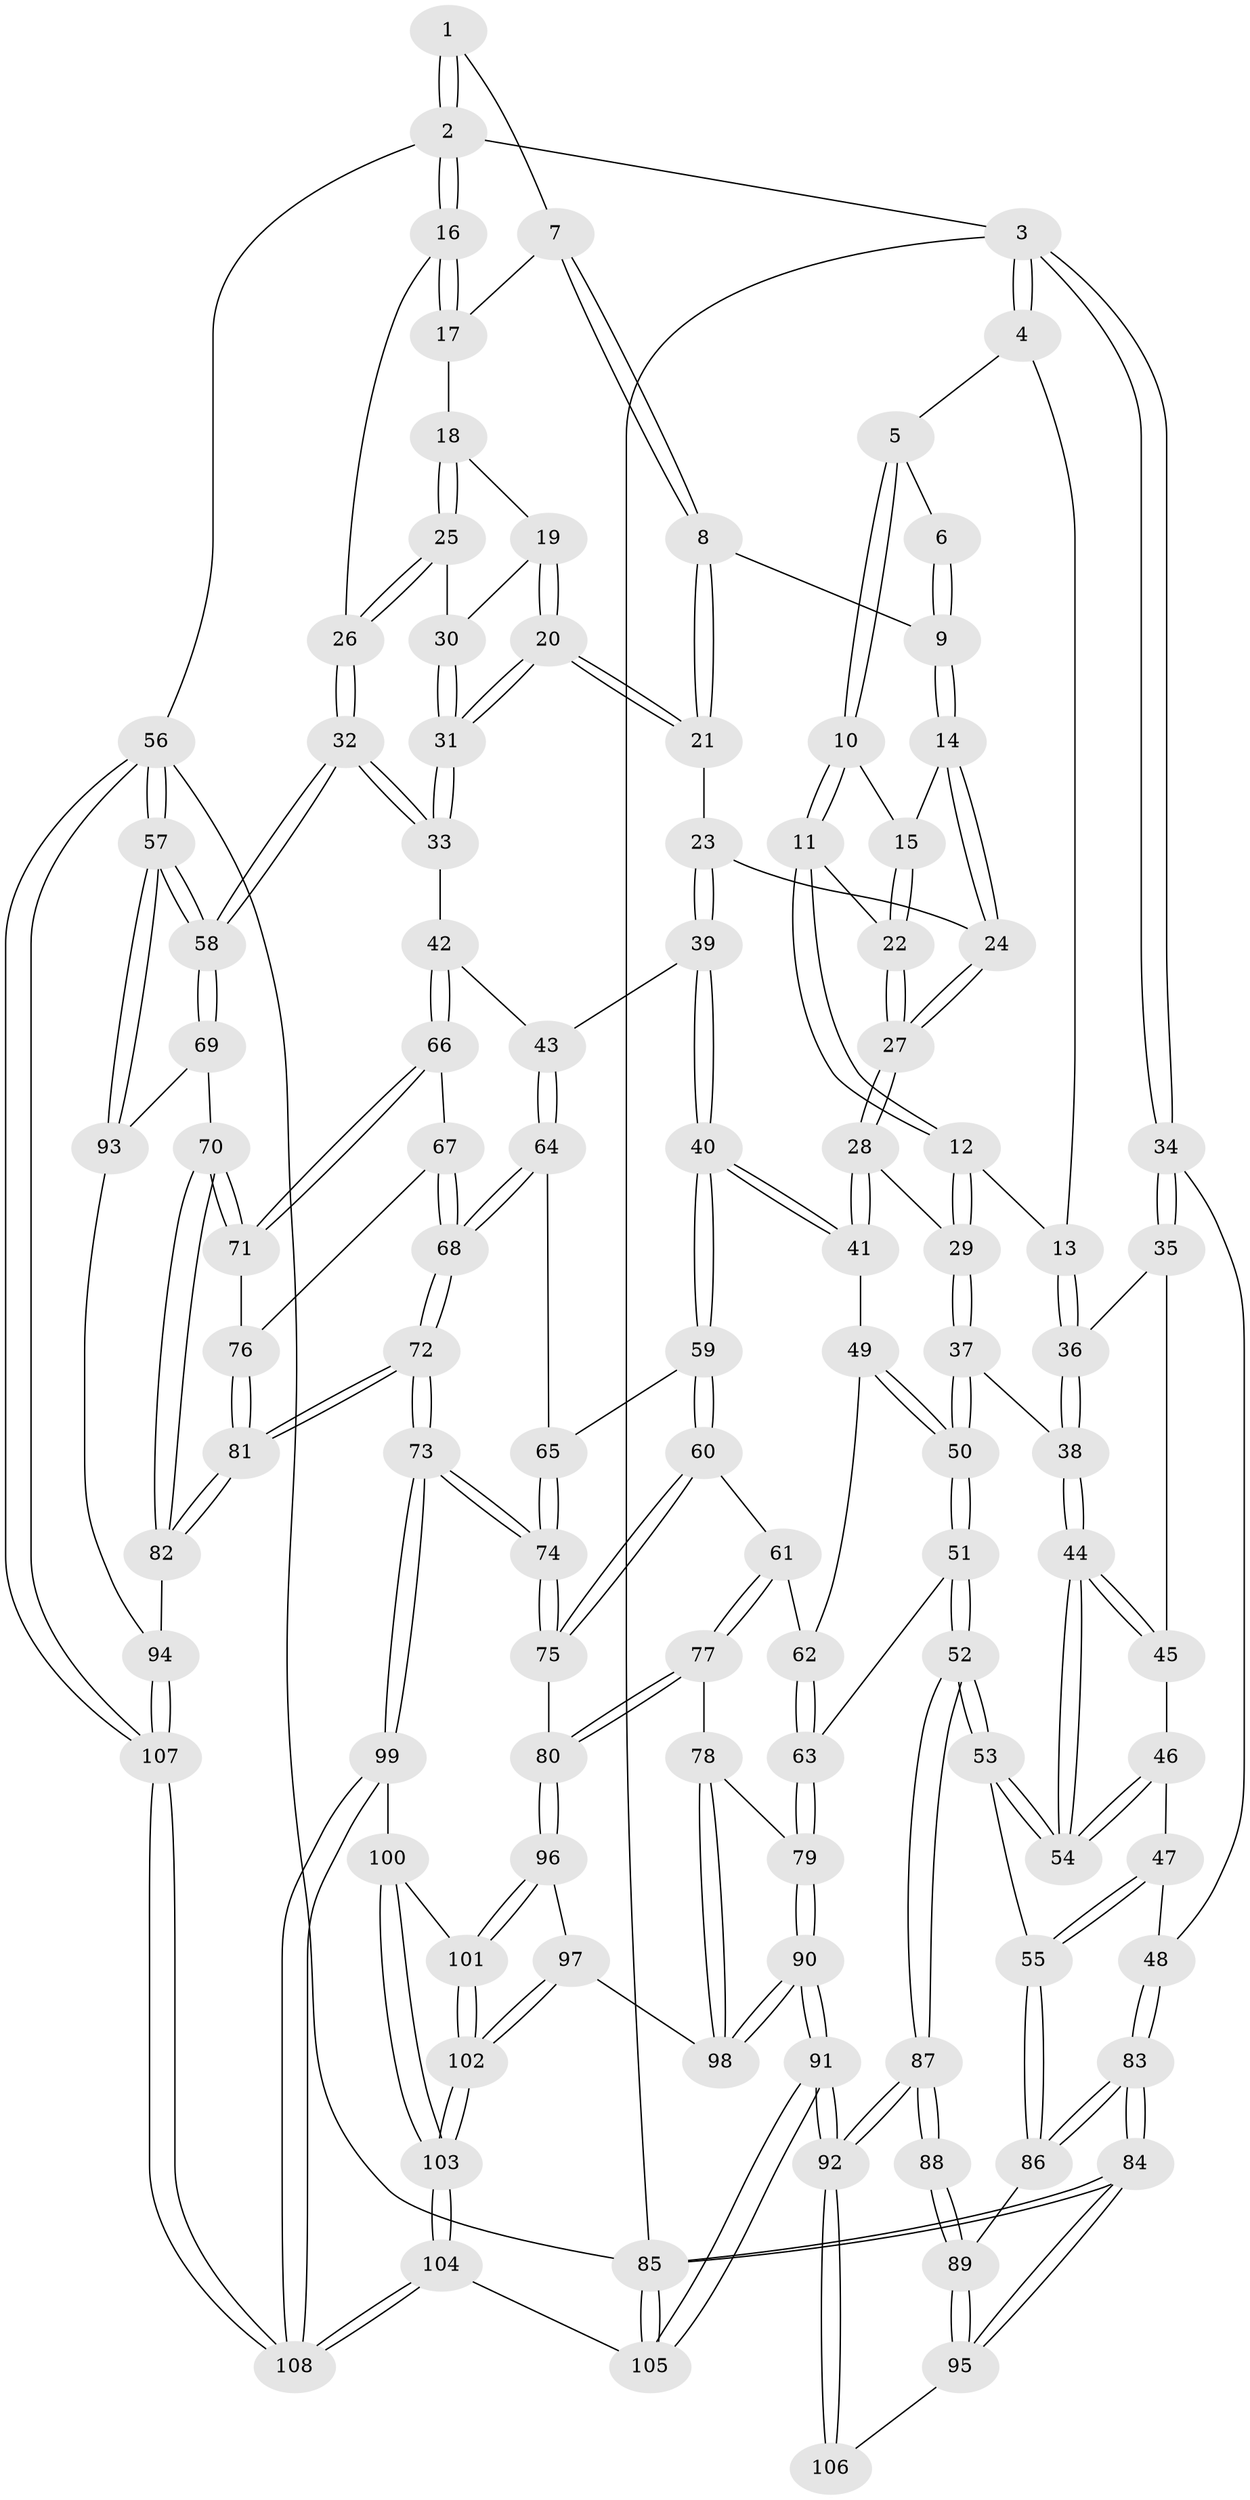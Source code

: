 // Generated by graph-tools (version 1.1) at 2025/27/03/09/25 03:27:08]
// undirected, 108 vertices, 267 edges
graph export_dot {
graph [start="1"]
  node [color=gray90,style=filled];
  1 [pos="+0.8420739818699732+0"];
  2 [pos="+1+0"];
  3 [pos="+0+0"];
  4 [pos="+0.21023635987969252+0"];
  5 [pos="+0.2743042352176717+0"];
  6 [pos="+0.5021866106783653+0"];
  7 [pos="+0.8003350654890082+0.037731616943747735"];
  8 [pos="+0.7726193952133475+0.07167777169116948"];
  9 [pos="+0.5602651037433073+0.042025638895210514"];
  10 [pos="+0.27947201585378156+0"];
  11 [pos="+0.26063049665358123+0.0838760165399888"];
  12 [pos="+0.21112126576644488+0.1948853303989179"];
  13 [pos="+0.06587683584634021+0.22576825847706286"];
  14 [pos="+0.5537019837023819+0.1200255318694704"];
  15 [pos="+0.40818187575358594+0.11530390945465277"];
  16 [pos="+1+0"];
  17 [pos="+0.8736841431246829+0.08669609539306389"];
  18 [pos="+0.9037833271984334+0.15274954920947195"];
  19 [pos="+0.8524178783024259+0.21026486822007032"];
  20 [pos="+0.7682254440837808+0.25872085150992236"];
  21 [pos="+0.7374301806853539+0.2319398363144412"];
  22 [pos="+0.3843011215795492+0.1847813096882068"];
  23 [pos="+0.577141873308746+0.2251478331138592"];
  24 [pos="+0.5718242664101286+0.2231221050356465"];
  25 [pos="+1+0.17711260025714406"];
  26 [pos="+1+0.1580374068368427"];
  27 [pos="+0.4214749108073157+0.3108951758697309"];
  28 [pos="+0.4006932735517382+0.3368154083081377"];
  29 [pos="+0.3470448977835354+0.3386523814951599"];
  30 [pos="+0.9440325615241607+0.2369357688545554"];
  31 [pos="+0.8312555300186916+0.4056453333466432"];
  32 [pos="+1+0.41232946269809384"];
  33 [pos="+0.8329456070393992+0.41173354704929666"];
  34 [pos="+0+0.20775725972125159"];
  35 [pos="+0+0.23813666133863468"];
  36 [pos="+0.0365839972436291+0.2416337848189428"];
  37 [pos="+0.272239884016938+0.393537091948169"];
  38 [pos="+0.1647108031099666+0.40708669081310744"];
  39 [pos="+0.6238134093511762+0.3889279049299746"];
  40 [pos="+0.5454211281496621+0.48754559899041233"];
  41 [pos="+0.455662554312177+0.4473844825275907"];
  42 [pos="+0.8259602275098277+0.4217804148056834"];
  43 [pos="+0.809913770395545+0.43184149447579506"];
  44 [pos="+0.151655297258891+0.4289363376630333"];
  45 [pos="+0.05263325689378209+0.4487315287882015"];
  46 [pos="+0.03481002424474129+0.47308585220953703"];
  47 [pos="+0.014196117729421122+0.4866359672193118"];
  48 [pos="+0+0.4675920253956655"];
  49 [pos="+0.4541189824556872+0.4502688316792215"];
  50 [pos="+0.27586262521730576+0.6153764515071097"];
  51 [pos="+0.2704659524691687+0.629861368867905"];
  52 [pos="+0.19471003999998684+0.6510296788887758"];
  53 [pos="+0.1427706131799354+0.629230329357507"];
  54 [pos="+0.1386937019455999+0.5526101732192936"];
  55 [pos="+0.08636379491676636+0.6387421394459037"];
  56 [pos="+1+1"];
  57 [pos="+1+1"];
  58 [pos="+1+0.6300189607716966"];
  59 [pos="+0.5719473787969623+0.5186714683689041"];
  60 [pos="+0.5659548452201245+0.5708314228448481"];
  61 [pos="+0.47826039164780193+0.6346484306994221"];
  62 [pos="+0.4431948522237241+0.5416093328169096"];
  63 [pos="+0.35656562144500253+0.6753301707918247"];
  64 [pos="+0.7485886367764392+0.49889003823106015"];
  65 [pos="+0.7207439731439096+0.5170778863398907"];
  66 [pos="+0.8461577300635031+0.4762777946695549"];
  67 [pos="+0.8376992330125118+0.6399432344818673"];
  68 [pos="+0.8087625437713504+0.6584336022889371"];
  69 [pos="+1+0.6659055381129793"];
  70 [pos="+1+0.6685148508272173"];
  71 [pos="+0.9383700698608899+0.6313956563190828"];
  72 [pos="+0.7450804182084335+0.774919374004694"];
  73 [pos="+0.72943141934748+0.7783577093097716"];
  74 [pos="+0.6812984295146963+0.7302495167884789"];
  75 [pos="+0.6309975538928887+0.7121011835645226"];
  76 [pos="+0.9276717454319753+0.6330354341763117"];
  77 [pos="+0.4372782363863676+0.7062371062296882"];
  78 [pos="+0.39934784991421346+0.7084933859371718"];
  79 [pos="+0.39517816224906593+0.7078374720857693"];
  80 [pos="+0.5061381630518608+0.7397286674947291"];
  81 [pos="+0.7578267865298777+0.777220364389337"];
  82 [pos="+0.8523427801501455+0.797931926648529"];
  83 [pos="+0+0.7171358591569765"];
  84 [pos="+0+0.8998655070371951"];
  85 [pos="+0+1"];
  86 [pos="+0.018926438099626245+0.6663116597162652"];
  87 [pos="+0.19677922869998732+0.8481678257918103"];
  88 [pos="+0.1314039749034073+0.8259132149209886"];
  89 [pos="+0.08494236343453625+0.7971029666215393"];
  90 [pos="+0.2833355204692885+0.9155273844103129"];
  91 [pos="+0.2439016848117147+0.9687760267166359"];
  92 [pos="+0.22937413641970594+0.9350622984248322"];
  93 [pos="+0.9732752263378849+0.8229020925945854"];
  94 [pos="+0.8635636933852484+0.8119461508885888"];
  95 [pos="+0.0011762434774745824+0.8409043963645961"];
  96 [pos="+0.5104583254395468+0.8166790001231365"];
  97 [pos="+0.435584314468656+0.8412956754546413"];
  98 [pos="+0.4297068307958593+0.8376067846262675"];
  99 [pos="+0.7095779044485124+0.8294969983212265"];
  100 [pos="+0.669710213628238+0.8479536011582567"];
  101 [pos="+0.5280580638021077+0.8629741583708938"];
  102 [pos="+0.47992265133171325+0.9664803341008825"];
  103 [pos="+0.4373164688949587+1"];
  104 [pos="+0.4253913191891566+1"];
  105 [pos="+0.24383834456296588+1"];
  106 [pos="+0.039026275898286375+0.8429457290932791"];
  107 [pos="+1+1"];
  108 [pos="+0.7948316559846124+1"];
  1 -- 2;
  1 -- 2;
  1 -- 7;
  2 -- 3;
  2 -- 16;
  2 -- 16;
  2 -- 56;
  3 -- 4;
  3 -- 4;
  3 -- 34;
  3 -- 34;
  3 -- 85;
  4 -- 5;
  4 -- 13;
  5 -- 6;
  5 -- 10;
  5 -- 10;
  6 -- 9;
  6 -- 9;
  7 -- 8;
  7 -- 8;
  7 -- 17;
  8 -- 9;
  8 -- 21;
  8 -- 21;
  9 -- 14;
  9 -- 14;
  10 -- 11;
  10 -- 11;
  10 -- 15;
  11 -- 12;
  11 -- 12;
  11 -- 22;
  12 -- 13;
  12 -- 29;
  12 -- 29;
  13 -- 36;
  13 -- 36;
  14 -- 15;
  14 -- 24;
  14 -- 24;
  15 -- 22;
  15 -- 22;
  16 -- 17;
  16 -- 17;
  16 -- 26;
  17 -- 18;
  18 -- 19;
  18 -- 25;
  18 -- 25;
  19 -- 20;
  19 -- 20;
  19 -- 30;
  20 -- 21;
  20 -- 21;
  20 -- 31;
  20 -- 31;
  21 -- 23;
  22 -- 27;
  22 -- 27;
  23 -- 24;
  23 -- 39;
  23 -- 39;
  24 -- 27;
  24 -- 27;
  25 -- 26;
  25 -- 26;
  25 -- 30;
  26 -- 32;
  26 -- 32;
  27 -- 28;
  27 -- 28;
  28 -- 29;
  28 -- 41;
  28 -- 41;
  29 -- 37;
  29 -- 37;
  30 -- 31;
  30 -- 31;
  31 -- 33;
  31 -- 33;
  32 -- 33;
  32 -- 33;
  32 -- 58;
  32 -- 58;
  33 -- 42;
  34 -- 35;
  34 -- 35;
  34 -- 48;
  35 -- 36;
  35 -- 45;
  36 -- 38;
  36 -- 38;
  37 -- 38;
  37 -- 50;
  37 -- 50;
  38 -- 44;
  38 -- 44;
  39 -- 40;
  39 -- 40;
  39 -- 43;
  40 -- 41;
  40 -- 41;
  40 -- 59;
  40 -- 59;
  41 -- 49;
  42 -- 43;
  42 -- 66;
  42 -- 66;
  43 -- 64;
  43 -- 64;
  44 -- 45;
  44 -- 45;
  44 -- 54;
  44 -- 54;
  45 -- 46;
  46 -- 47;
  46 -- 54;
  46 -- 54;
  47 -- 48;
  47 -- 55;
  47 -- 55;
  48 -- 83;
  48 -- 83;
  49 -- 50;
  49 -- 50;
  49 -- 62;
  50 -- 51;
  50 -- 51;
  51 -- 52;
  51 -- 52;
  51 -- 63;
  52 -- 53;
  52 -- 53;
  52 -- 87;
  52 -- 87;
  53 -- 54;
  53 -- 54;
  53 -- 55;
  55 -- 86;
  55 -- 86;
  56 -- 57;
  56 -- 57;
  56 -- 107;
  56 -- 107;
  56 -- 85;
  57 -- 58;
  57 -- 58;
  57 -- 93;
  57 -- 93;
  58 -- 69;
  58 -- 69;
  59 -- 60;
  59 -- 60;
  59 -- 65;
  60 -- 61;
  60 -- 75;
  60 -- 75;
  61 -- 62;
  61 -- 77;
  61 -- 77;
  62 -- 63;
  62 -- 63;
  63 -- 79;
  63 -- 79;
  64 -- 65;
  64 -- 68;
  64 -- 68;
  65 -- 74;
  65 -- 74;
  66 -- 67;
  66 -- 71;
  66 -- 71;
  67 -- 68;
  67 -- 68;
  67 -- 76;
  68 -- 72;
  68 -- 72;
  69 -- 70;
  69 -- 93;
  70 -- 71;
  70 -- 71;
  70 -- 82;
  70 -- 82;
  71 -- 76;
  72 -- 73;
  72 -- 73;
  72 -- 81;
  72 -- 81;
  73 -- 74;
  73 -- 74;
  73 -- 99;
  73 -- 99;
  74 -- 75;
  74 -- 75;
  75 -- 80;
  76 -- 81;
  76 -- 81;
  77 -- 78;
  77 -- 80;
  77 -- 80;
  78 -- 79;
  78 -- 98;
  78 -- 98;
  79 -- 90;
  79 -- 90;
  80 -- 96;
  80 -- 96;
  81 -- 82;
  81 -- 82;
  82 -- 94;
  83 -- 84;
  83 -- 84;
  83 -- 86;
  83 -- 86;
  84 -- 85;
  84 -- 85;
  84 -- 95;
  84 -- 95;
  85 -- 105;
  85 -- 105;
  86 -- 89;
  87 -- 88;
  87 -- 88;
  87 -- 92;
  87 -- 92;
  88 -- 89;
  88 -- 89;
  89 -- 95;
  89 -- 95;
  90 -- 91;
  90 -- 91;
  90 -- 98;
  90 -- 98;
  91 -- 92;
  91 -- 92;
  91 -- 105;
  91 -- 105;
  92 -- 106;
  92 -- 106;
  93 -- 94;
  94 -- 107;
  94 -- 107;
  95 -- 106;
  96 -- 97;
  96 -- 101;
  96 -- 101;
  97 -- 98;
  97 -- 102;
  97 -- 102;
  99 -- 100;
  99 -- 108;
  99 -- 108;
  100 -- 101;
  100 -- 103;
  100 -- 103;
  101 -- 102;
  101 -- 102;
  102 -- 103;
  102 -- 103;
  103 -- 104;
  103 -- 104;
  104 -- 105;
  104 -- 108;
  104 -- 108;
  107 -- 108;
  107 -- 108;
}
